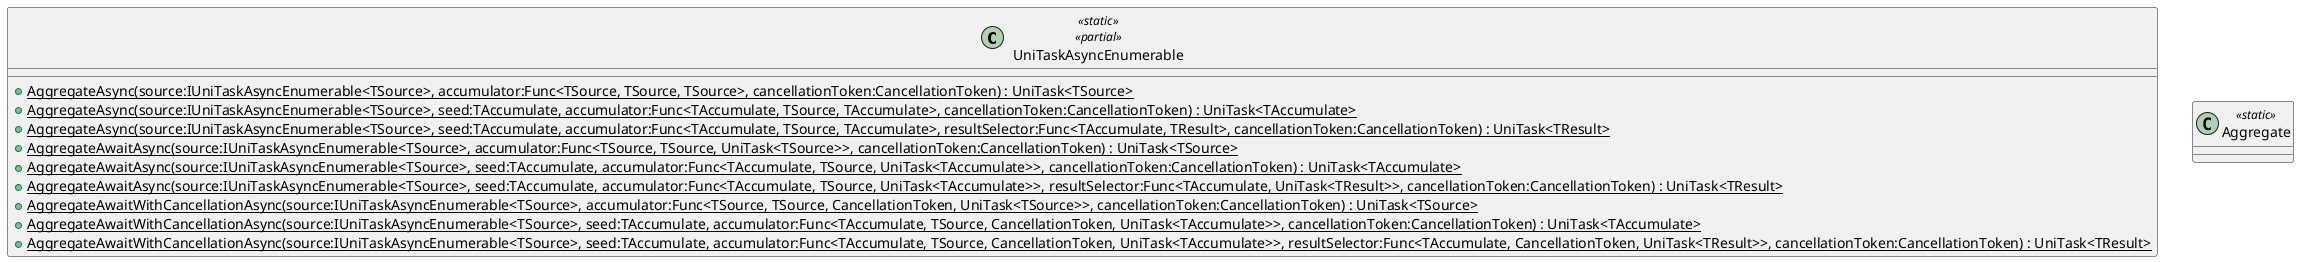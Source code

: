@startuml
class UniTaskAsyncEnumerable <<static>> <<partial>> {
    + {static} AggregateAsync(source:IUniTaskAsyncEnumerable<TSource>, accumulator:Func<TSource, TSource, TSource>, cancellationToken:CancellationToken) : UniTask<TSource>
    + {static} AggregateAsync(source:IUniTaskAsyncEnumerable<TSource>, seed:TAccumulate, accumulator:Func<TAccumulate, TSource, TAccumulate>, cancellationToken:CancellationToken) : UniTask<TAccumulate>
    + {static} AggregateAsync(source:IUniTaskAsyncEnumerable<TSource>, seed:TAccumulate, accumulator:Func<TAccumulate, TSource, TAccumulate>, resultSelector:Func<TAccumulate, TResult>, cancellationToken:CancellationToken) : UniTask<TResult>
    + {static} AggregateAwaitAsync(source:IUniTaskAsyncEnumerable<TSource>, accumulator:Func<TSource, TSource, UniTask<TSource>>, cancellationToken:CancellationToken) : UniTask<TSource>
    + {static} AggregateAwaitAsync(source:IUniTaskAsyncEnumerable<TSource>, seed:TAccumulate, accumulator:Func<TAccumulate, TSource, UniTask<TAccumulate>>, cancellationToken:CancellationToken) : UniTask<TAccumulate>
    + {static} AggregateAwaitAsync(source:IUniTaskAsyncEnumerable<TSource>, seed:TAccumulate, accumulator:Func<TAccumulate, TSource, UniTask<TAccumulate>>, resultSelector:Func<TAccumulate, UniTask<TResult>>, cancellationToken:CancellationToken) : UniTask<TResult>
    + {static} AggregateAwaitWithCancellationAsync(source:IUniTaskAsyncEnumerable<TSource>, accumulator:Func<TSource, TSource, CancellationToken, UniTask<TSource>>, cancellationToken:CancellationToken) : UniTask<TSource>
    + {static} AggregateAwaitWithCancellationAsync(source:IUniTaskAsyncEnumerable<TSource>, seed:TAccumulate, accumulator:Func<TAccumulate, TSource, CancellationToken, UniTask<TAccumulate>>, cancellationToken:CancellationToken) : UniTask<TAccumulate>
    + {static} AggregateAwaitWithCancellationAsync(source:IUniTaskAsyncEnumerable<TSource>, seed:TAccumulate, accumulator:Func<TAccumulate, TSource, CancellationToken, UniTask<TAccumulate>>, resultSelector:Func<TAccumulate, CancellationToken, UniTask<TResult>>, cancellationToken:CancellationToken) : UniTask<TResult>
}
class Aggregate <<static>> {
}
@enduml
